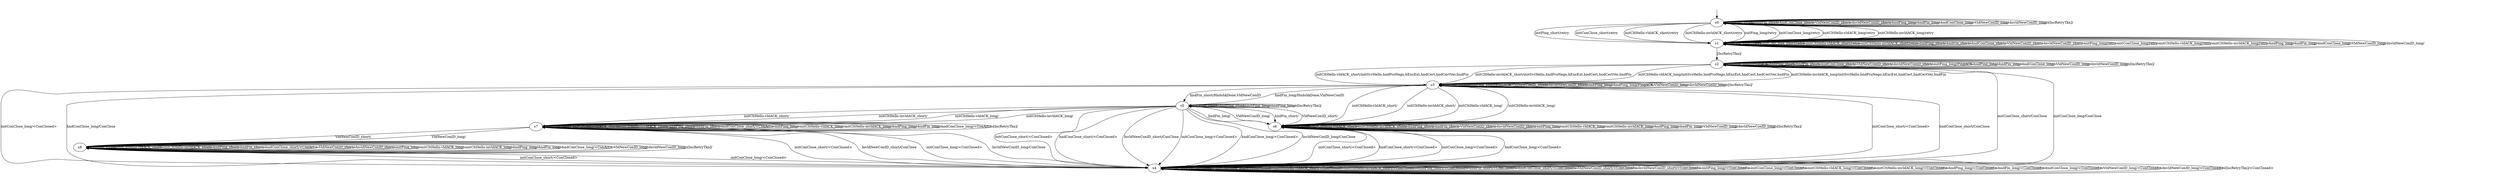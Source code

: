 digraph "kwikModels/kwik-BWR-0/learnedModel" {
s0 [label=s0];
s1 [label=s1];
s2 [label=s2];
s3 [label=s3];
s4 [label=s4];
s5 [label=s5];
s6 [label=s6];
s7 [label=s7];
s8 [label=s8];
s0 -> s1  [label="initPing_short/retry "];
s0 -> s1  [label="initConClose_short/retry "];
s0 -> s1  [label="initCltHello-vldACK_short/retry "];
s0 -> s1  [label="initCltHello-invldACK_short/retry "];
s0 -> s0  [label="hndPing_short/ "];
s0 -> s0  [label="hndFin_short/ "];
s0 -> s0  [label="hndConClose_short/ "];
s0 -> s0  [label="VldNewConID_short/ "];
s0 -> s0  [label="InvldNewConID_short/ "];
s0 -> s1  [label="initPing_long/retry "];
s0 -> s1  [label="initConClose_long/retry "];
s0 -> s1  [label="initCltHello-vldACK_long/retry "];
s0 -> s1  [label="initCltHello-invldACK_long/retry "];
s0 -> s0  [label="hndPing_long/ "];
s0 -> s0  [label="hndFin_long/ "];
s0 -> s0  [label="hndConClose_long/ "];
s0 -> s0  [label="VldNewConID_long/ "];
s0 -> s0  [label="InvldNewConID_long/ "];
s0 -> s0  [label="[IncRetryTkn]/ "];
s1 -> s1  [label="initPing_short/retry "];
s1 -> s1  [label="initConClose_short/retry "];
s1 -> s1  [label="initCltHello-vldACK_short/retry "];
s1 -> s1  [label="initCltHello-invldACK_short/retry "];
s1 -> s1  [label="hndPing_short/ "];
s1 -> s1  [label="hndFin_short/ "];
s1 -> s1  [label="hndConClose_short/ "];
s1 -> s1  [label="VldNewConID_short/ "];
s1 -> s1  [label="InvldNewConID_short/ "];
s1 -> s1  [label="initPing_long/retry "];
s1 -> s1  [label="initConClose_long/retry "];
s1 -> s1  [label="initCltHello-vldACK_long/retry "];
s1 -> s1  [label="initCltHello-invldACK_long/retry "];
s1 -> s1  [label="hndPing_long/ "];
s1 -> s1  [label="hndFin_long/ "];
s1 -> s1  [label="hndConClose_long/ "];
s1 -> s1  [label="VldNewConID_long/ "];
s1 -> s1  [label="InvldNewConID_long/ "];
s1 -> s2  [label="[IncRetryTkn]/ "];
s2 -> s2  [label="initPing_short/PingACK "];
s2 -> s4  [label="initConClose_short/ConClose "];
s2 -> s3  [label="initCltHello-vldACK_short/initSvrHello,hndProNego,hEncExt,hndCert,hndCertVer,hndFin "];
s2 -> s3  [label="initCltHello-invldACK_short/initSvrHello,hndProNego,hEncExt,hndCert,hndCertVer,hndFin "];
s2 -> s2  [label="hndPing_short/ "];
s2 -> s2  [label="hndFin_short/ "];
s2 -> s2  [label="hndConClose_short/ "];
s2 -> s2  [label="VldNewConID_short/ "];
s2 -> s2  [label="InvldNewConID_short/ "];
s2 -> s2  [label="initPing_long/PingACK "];
s2 -> s4  [label="initConClose_long/ConClose "];
s2 -> s3  [label="initCltHello-vldACK_long/initSvrHello,hndProNego,hEncExt,hndCert,hndCertVer,hndFin "];
s2 -> s3  [label="initCltHello-invldACK_long/initSvrHello,hndProNego,hEncExt,hndCert,hndCertVer,hndFin "];
s2 -> s2  [label="hndPing_long/ "];
s2 -> s2  [label="hndFin_long/ "];
s2 -> s2  [label="hndConClose_long/ "];
s2 -> s2  [label="VldNewConID_long/ "];
s2 -> s2  [label="InvldNewConID_long/ "];
s2 -> s2  [label="[IncRetryTkn]/ "];
s3 -> s3  [label="initPing_short/ "];
s3 -> s4  [label="initConClose_short/<ConClosed> "];
s3 -> s6  [label="initCltHello-vldACK_short/ "];
s3 -> s6  [label="initCltHello-invldACK_short/ "];
s3 -> s3  [label="hndPing_short/PingACK "];
s3 -> s5  [label="hndFin_short/HndshkDone,VldNewConID "];
s3 -> s4  [label="hndConClose_short/ConClose "];
s3 -> s3  [label="VldNewConID_short/ "];
s3 -> s3  [label="InvldNewConID_short/ "];
s3 -> s3  [label="initPing_long/ "];
s3 -> s4  [label="initConClose_long/<ConClosed> "];
s3 -> s6  [label="initCltHello-vldACK_long/ "];
s3 -> s6  [label="initCltHello-invldACK_long/ "];
s3 -> s3  [label="hndPing_long/PingACK "];
s3 -> s5  [label="hndFin_long/HndshkDone,VldNewConID "];
s3 -> s4  [label="hndConClose_long/ConClose "];
s3 -> s3  [label="VldNewConID_long/ "];
s3 -> s3  [label="InvldNewConID_long/ "];
s3 -> s3  [label="[IncRetryTkn]/ "];
s4 -> s4  [label="initPing_short/<ConClosed> "];
s4 -> s4  [label="initConClose_short/<ConClosed> "];
s4 -> s4  [label="initCltHello-vldACK_short/<ConClosed> "];
s4 -> s4  [label="initCltHello-invldACK_short/<ConClosed> "];
s4 -> s4  [label="hndPing_short/<ConClosed> "];
s4 -> s4  [label="hndFin_short/<ConClosed> "];
s4 -> s4  [label="hndConClose_short/<ConClosed> "];
s4 -> s4  [label="VldNewConID_short/<ConClosed> "];
s4 -> s4  [label="InvldNewConID_short/<ConClosed> "];
s4 -> s4  [label="initPing_long/<ConClosed> "];
s4 -> s4  [label="initConClose_long/<ConClosed> "];
s4 -> s4  [label="initCltHello-vldACK_long/<ConClosed> "];
s4 -> s4  [label="initCltHello-invldACK_long/<ConClosed> "];
s4 -> s4  [label="hndPing_long/<ConClosed> "];
s4 -> s4  [label="hndFin_long/<ConClosed> "];
s4 -> s4  [label="hndConClose_long/<ConClosed> "];
s4 -> s4  [label="VldNewConID_long/<ConClosed> "];
s4 -> s4  [label="InvldNewConID_long/<ConClosed> "];
s4 -> s4  [label="[IncRetryTkn]/<ConClosed> "];
s5 -> s5  [label="initPing_short/ "];
s5 -> s4  [label="initConClose_short/<ConClosed> "];
s5 -> s7  [label="initCltHello-vldACK_short/ "];
s5 -> s7  [label="initCltHello-invldACK_short/ "];
s5 -> s5  [label="hndPing_short/ "];
s5 -> s6  [label="hndFin_short/ "];
s5 -> s4  [label="hndConClose_short/<ConClosed> "];
s5 -> s6  [label="VldNewConID_short/ "];
s5 -> s4  [label="InvldNewConID_short/ConClose "];
s5 -> s5  [label="initPing_long/ "];
s5 -> s4  [label="initConClose_long/<ConClosed> "];
s5 -> s7  [label="initCltHello-vldACK_long/ "];
s5 -> s7  [label="initCltHello-invldACK_long/ "];
s5 -> s5  [label="hndPing_long/ "];
s5 -> s6  [label="hndFin_long/ "];
s5 -> s4  [label="hndConClose_long/<ConClosed> "];
s5 -> s6  [label="VldNewConID_long/ "];
s5 -> s4  [label="InvldNewConID_long/ConClose "];
s5 -> s5  [label="[IncRetryTkn]/ "];
s6 -> s6  [label="initPing_short/ "];
s6 -> s4  [label="initConClose_short/<ConClosed> "];
s6 -> s6  [label="initCltHello-vldACK_short/ "];
s6 -> s6  [label="initCltHello-invldACK_short/ "];
s6 -> s6  [label="hndPing_short/ "];
s6 -> s6  [label="hndFin_short/ "];
s6 -> s4  [label="hndConClose_short/<ConClosed> "];
s6 -> s6  [label="VldNewConID_short/ "];
s6 -> s6  [label="InvldNewConID_short/ "];
s6 -> s6  [label="initPing_long/ "];
s6 -> s4  [label="initConClose_long/<ConClosed> "];
s6 -> s6  [label="initCltHello-vldACK_long/ "];
s6 -> s6  [label="initCltHello-invldACK_long/ "];
s6 -> s6  [label="hndPing_long/ "];
s6 -> s6  [label="hndFin_long/ "];
s6 -> s4  [label="hndConClose_long/<ConClosed> "];
s6 -> s6  [label="VldNewConID_long/ "];
s6 -> s6  [label="InvldNewConID_long/ "];
s6 -> s6  [label="[IncRetryTkn]/ "];
s7 -> s7  [label="initPing_short/ "];
s7 -> s4  [label="initConClose_short/<ConClosed> "];
s7 -> s7  [label="initCltHello-vldACK_short/ "];
s7 -> s7  [label="initCltHello-invldACK_short/ "];
s7 -> s7  [label="hndPing_short/ "];
s7 -> s7  [label="hndFin_short/ "];
s7 -> s7  [label="hndConClose_short/<ConAct> "];
s7 -> s8  [label="VldNewConID_short/ "];
s7 -> s4  [label="InvldNewConID_short/ConClose "];
s7 -> s7  [label="initPing_long/ "];
s7 -> s4  [label="initConClose_long/<ConClosed> "];
s7 -> s7  [label="initCltHello-vldACK_long/ "];
s7 -> s7  [label="initCltHello-invldACK_long/ "];
s7 -> s7  [label="hndPing_long/ "];
s7 -> s7  [label="hndFin_long/ "];
s7 -> s7  [label="hndConClose_long/<ConAct> "];
s7 -> s8  [label="VldNewConID_long/ "];
s7 -> s4  [label="InvldNewConID_long/ConClose "];
s7 -> s7  [label="[IncRetryTkn]/ "];
s8 -> s8  [label="initPing_short/ "];
s8 -> s4  [label="initConClose_short/<ConClosed> "];
s8 -> s8  [label="initCltHello-vldACK_short/ "];
s8 -> s8  [label="initCltHello-invldACK_short/ "];
s8 -> s8  [label="hndPing_short/ "];
s8 -> s8  [label="hndFin_short/ "];
s8 -> s8  [label="hndConClose_short/<ConAct> "];
s8 -> s8  [label="VldNewConID_short/ "];
s8 -> s8  [label="InvldNewConID_short/ "];
s8 -> s8  [label="initPing_long/ "];
s8 -> s4  [label="initConClose_long/<ConClosed> "];
s8 -> s8  [label="initCltHello-vldACK_long/ "];
s8 -> s8  [label="initCltHello-invldACK_long/ "];
s8 -> s8  [label="hndPing_long/ "];
s8 -> s8  [label="hndFin_long/ "];
s8 -> s8  [label="hndConClose_long/<ConAct> "];
s8 -> s8  [label="VldNewConID_long/ "];
s8 -> s8  [label="InvldNewConID_long/ "];
s8 -> s8  [label="[IncRetryTkn]/ "];
__start0 [label="", shape=none];
__start0 -> s0  [label=""];
}
